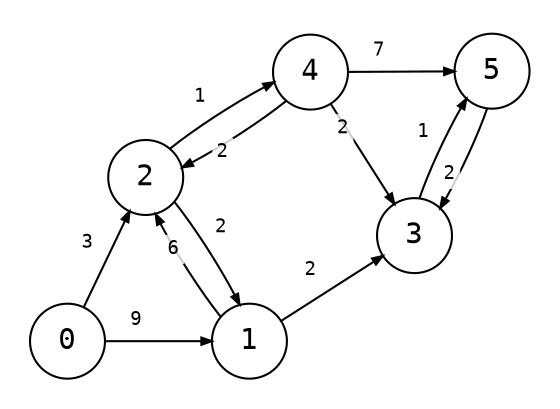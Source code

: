 digraph {
    node [shape=circle, fontname="monospace"];
    edge [arrowsize=0.5, fontname="monospace", fontsize=9];
    layout=neato;
    mode="sgd";
    maxiter=100000;
    scale=1.2;
    normalize=true;
    pad=0.2;

    0 -> 1 [
        label=<
            <table border="0" cellpadding="2" cellspacing="3">
                <tr>
                    <td bgcolor="#ffffffcc">9</td>
                </tr>
            </table>
        >
    ];

    0 -> 2 [
        label=<
            <table border="0" cellpadding="2" cellspacing="3">
                <tr>
                    <td bgcolor="#ffffffcc">3</td>
                </tr>
            </table>
        >
    ];

    1 -> 2 [
        label=<
            <table border="0" cellpadding="2" cellspacing="3">
                <tr>
                    <td bgcolor="#ffffffcc">6</td>
                </tr>
            </table>
        >
    ];

    1 -> 3 [
        label=<
            <table border="0" cellpadding="2" cellspacing="3">
                <tr>
                    <td bgcolor="#ffffffcc">2</td>
                </tr>
            </table>
        >
    ];

    2 -> 1 [
        label=<
            <table border="0" cellpadding="2" cellspacing="3">
                <tr>
                    <td bgcolor="#ffffffcc">2</td>
                </tr>
            </table>
        >
    ];

    2 -> 4 [
        label=<
            <table border="0" cellpadding="2" cellspacing="3">
                <tr>
                    <td bgcolor="#ffffffcc">1</td>
                </tr>
            </table>
        >
    ];

    3 -> 5 [
        label=<
            <table border="0" cellpadding="2" cellspacing="3">
                <tr>
                    <td bgcolor="#ffffffcc">1</td>
                </tr>
            </table>
        >
    ];

    4 -> 2 [
        label=<
            <table border="0" cellpadding="2" cellspacing="3">
                <tr>
                    <td bgcolor="#ffffffcc">2</td>
                </tr>
            </table>
        >
    ];

    4 -> 3 [
        label=<
            <table border="0" cellpadding="2" cellspacing="3">
                <tr>
                    <td bgcolor="#ffffffcc">2</td>
                </tr>
            </table>
        >
    ];

    4 -> 5 [
        label=<
            <table border="0" cellpadding="2" cellspacing="3">
                <tr>
                    <td bgcolor="#ffffffcc">7</td>
                </tr>
            </table>
        >
    ];

    5 -> 3 [
        label=<
            <table border="0" cellpadding="2" cellspacing="3">
                <tr>
                    <td bgcolor="#ffffffcc">2</td>
                </tr>
            </table>
        >
    ];
}
